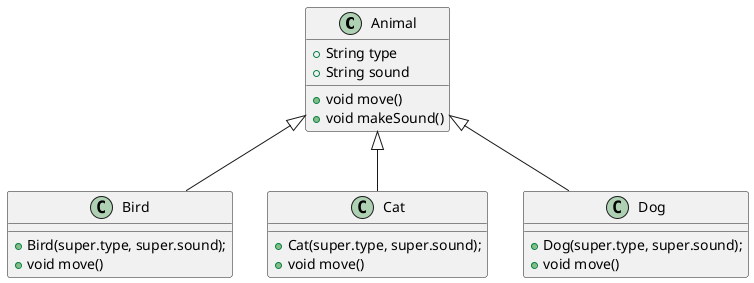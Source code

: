 @startuml Animal

class Animal {
  +String type
  +String sound

  +void move()
  +void makeSound()
}

class Bird extends Animal {
  +Bird(super.type, super.sound);
  +void move()
}

class Cat extends Animal {
  +Cat(super.type, super.sound);
  +void move() 
}

class Dog extends Animal {
  +Dog(super.type, super.sound);
  +void move()
}




@enduml
